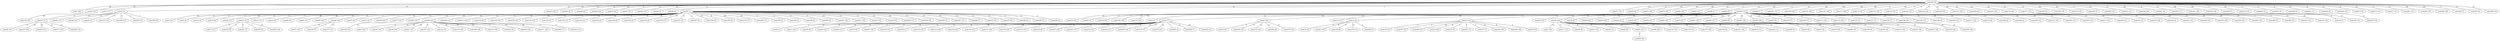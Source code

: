 graph X {
 220 [label="nodo220 (0)"];
 2 [label="nodo2 (18)"];
 4 [label="nodo4 (15)"];
 7 [label="nodo7 (17)"];
 22 [label="nodo22 (2)"];
 23 [label="nodo23 (19)"];
 26 [label="nodo26 (4)"];
 28 [label="nodo28 (2)"];
 29 [label="nodo29 (19)"];
 32 [label="nodo32 (9)"];
 37 [label="nodo37 (9)"];
 42 [label="nodo42 (15)"];
 44 [label="nodo44 (2)"];
 46 [label="nodo46 (8)"];
 50 [label="nodo50 (1)"];
 51 [label="nodo51 (13)"];
 54 [label="nodo54 (4)"];
 57 [label="nodo57 (19)"];
 78 [label="nodo78 (18)"];
 82 [label="nodo82 (20)"];
 83 [label="nodo83 (13)"];
 89 [label="nodo89 (1)"];
 92 [label="nodo92 (6)"];
 94 [label="nodo94 (15)"];
 96 [label="nodo96 (1)"];
 101 [label="nodo101 (11)"];
 109 [label="nodo109 (19)"];
 115 [label="nodo115 (19)"];
 116 [label="nodo116 (16)"];
 117 [label="nodo117 (20)"];
 131 [label="nodo131 (2)"];
 133 [label="nodo133 (19)"];
 137 [label="nodo137 (4)"];
 141 [label="nodo141 (4)"];
 143 [label="nodo143 (14)"];
 144 [label="nodo144 (10)"];
 151 [label="nodo151 (19)"];
 160 [label="nodo160 (12)"];
 163 [label="nodo163 (12)"];
 170 [label="nodo170 (18)"];
 177 [label="nodo177 (13)"];
 183 [label="nodo183 (4)"];
 184 [label="nodo184 (16)"];
 193 [label="nodo193 (12)"];
 199 [label="nodo199 (7)"];
 209 [label="nodo209 (12)"];
 212 [label="nodo212 (11)"];
 218 [label="nodo218 (16)"];
 221 [label="nodo221 (6)"];
 222 [label="nodo222 (17)"];
 231 [label="nodo231 (16)"];
 234 [label="nodo234 (10)"];
 240 [label="nodo240 (7)"];
 243 [label="nodo243 (12)"];
 245 [label="nodo245 (1)"];
 252 [label="nodo252 (3)"];
 259 [label="nodo259 (2)"];
 263 [label="nodo263 (11)"];
 264 [label="nodo264 (6)"];
 265 [label="nodo265 (15)"];
 273 [label="nodo273 (6)"];
 275 [label="nodo275 (13)"];
 277 [label="nodo277 (3)"];
 281 [label="nodo281 (13)"];
 283 [label="nodo283 (14)"];
 284 [label="nodo284 (20)"];
 294 [label="nodo294 (7)"];
 297 [label="nodo297 (6)"];
 298 [label="nodo298 (10)"];
 0 [label="nodo0 (21)"];
 5 [label="nodo5 (5)"];
 10 [label="nodo10 (5)"];
 15 [label="nodo15 (8)"];
 20 [label="nodo20 (11)"];
 27 [label="nodo27 (5)"];
 31 [label="nodo31 (7)"];
 43 [label="nodo43 (8)"];
 60 [label="nodo60 (21)"];
 61 [label="nodo61 (21)"];
 65 [label="nodo65 (16)"];
 68 [label="nodo68 (14)"];
 71 [label="nodo71 (2)"];
 73 [label="nodo73 (2)"];
 76 [label="nodo76 (16)"];
 77 [label="nodo77 (14)"];
 80 [label="nodo80 (15)"];
 99 [label="nodo99 (21)"];
 100 [label="nodo100 (11)"];
 113 [label="nodo113 (12)"];
 114 [label="nodo114 (6)"];
 120 [label="nodo120 (15)"];
 128 [label="nodo128 (15)"];
 132 [label="nodo132 (13)"];
 135 [label="nodo135 (4)"];
 139 [label="nodo139 (17)"];
 140 [label="nodo140 (17)"];
 145 [label="nodo145 (4)"];
 148 [label="nodo148 (6)"];
 149 [label="nodo149 (9)"];
 154 [label="nodo154 (8)"];
 159 [label="nodo159 (17)"];
 162 [label="nodo162 (13)"];
 167 [label="nodo167 (5)"];
 168 [label="nodo168 (16)"];
 169 [label="nodo169 (9)"];
 176 [label="nodo176 (17)"];
 186 [label="nodo186 (17)"];
 195 [label="nodo195 (2)"];
 196 [label="nodo196 (2)"];
 198 [label="nodo198 (9)"];
 200 [label="nodo200 (4)"];
 201 [label="nodo201 (16)"];
 211 [label="nodo211 (14)"];
 213 [label="nodo213 (5)"];
 216 [label="nodo216 (5)"];
 228 [label="nodo228 (17)"];
 239 [label="nodo239 (18)"];
 242 [label="nodo242 (7)"];
 247 [label="nodo247 (17)"];
 266 [label="nodo266 (7)"];
 272 [label="nodo272 (5)"];
 276 [label="nodo276 (9)"];
 288 [label="nodo288 (4)"];
 296 [label="nodo296 (3)"];
 299 [label="nodo299 (5)"];
 35 [label="nodo35 (14)"];
 55 [label="nodo55 (4)"];
 134 [label="nodo134 (8)"];
 136 [label="nodo136 (18)"];
 153 [label="nodo153 (19)"];
 3 [label="nodo3 (5)"];
 6 [label="nodo6 (17)"];
 9 [label="nodo9 (14)"];
 13 [label="nodo13 (11)"];
 14 [label="nodo14 (2)"];
 21 [label="nodo21 (14)"];
 25 [label="nodo25 (13)"];
 30 [label="nodo30 (10)"];
 34 [label="nodo34 (8)"];
 48 [label="nodo48 (20)"];
 49 [label="nodo49 (20)"];
 52 [label="nodo52 (2)"];
 53 [label="nodo53 (8)"];
 58 [label="nodo58 (21)"];
 64 [label="nodo64 (18)"];
 74 [label="nodo74 (2)"];
 81 [label="nodo81 (15)"];
 84 [label="nodo84 (17)"];
 90 [label="nodo90 (8)"];
 91 [label="nodo91 (19)"];
 93 [label="nodo93 (19)"];
 97 [label="nodo97 (5)"];
 107 [label="nodo107 (7)"];
 108 [label="nodo108 (17)"];
 111 [label="nodo111 (13)"];
 112 [label="nodo112 (18)"];
 125 [label="nodo125 (3)"];
 127 [label="nodo127 (7)"];
 129 [label="nodo129 (7)"];
 138 [label="nodo138 (16)"];
 146 [label="nodo146 (13)"];
 156 [label="nodo156 (4)"];
 165 [label="nodo165 (17)"];
 171 [label="nodo171 (12)"];
 174 [label="nodo174 (4)"];
 180 [label="nodo180 (5)"];
 188 [label="nodo188 (2)"];
 189 [label="nodo189 (15)"];
 191 [label="nodo191 (15)"];
 202 [label="nodo202 (13)"];
 203 [label="nodo203 (13)"];
 217 [label="nodo217 (12)"];
 226 [label="nodo226 (11)"];
 233 [label="nodo233 (3)"];
 235 [label="nodo235 (18)"];
 236 [label="nodo236 (4)"];
 241 [label="nodo241 (21)"];
 246 [label="nodo246 (13)"];
 251 [label="nodo251 (16)"];
 256 [label="nodo256 (21)"];
 262 [label="nodo262 (16)"];
 268 [label="nodo268 (2)"];
 282 [label="nodo282 (4)"];
 291 [label="nodo291 (14)"];
 142 [label="nodo142 (21)"];
 253 [label="nodo253 (12)"];
 185 [label="nodo185 (22)"];
 8 [label="nodo8 (3)"];
 11 [label="nodo11 (14)"];
 40 [label="nodo40 (8)"];
 59 [label="nodo59 (12)"];
 69 [label="nodo69 (13)"];
 70 [label="nodo70 (6)"];
 87 [label="nodo87 (19)"];
 102 [label="nodo102 (12)"];
 105 [label="nodo105 (7)"];
 119 [label="nodo119 (19)"];
 123 [label="nodo123 (16)"];
 124 [label="nodo124 (20)"];
 130 [label="nodo130 (13)"];
 172 [label="nodo172 (22)"];
 178 [label="nodo178 (19)"];
 179 [label="nodo179 (15)"];
 192 [label="nodo192 (8)"];
 207 [label="nodo207 (19)"];
 223 [label="nodo223 (17)"];
 232 [label="nodo232 (15)"];
 244 [label="nodo244 (11)"];
 260 [label="nodo260 (16)"];
 274 [label="nodo274 (17)"];
 278 [label="nodo278 (21)"];
 289 [label="nodo289 (3)"];
 290 [label="nodo290 (7)"];
 292 [label="nodo292 (21)"];
 33 [label="nodo33 (6)"];
 104 [label="nodo104 (15)"];
 150 [label="nodo150 (14)"];
 205 [label="nodo205 (8)"];
 279 [label="nodo279 (19)"];
 152 [label="nodo152 (5)"];
 187 [label="nodo187 (5)"];
 206 [label="nodo206 (21)"];
 214 [label="nodo214 (8)"];
 219 [label="nodo219 (5)"];
 227 [label="nodo227 (7)"];
 237 [label="nodo237 (7)"];
 238 [label="nodo238 (10)"];
 248 [label="nodo248 (10)"];
 270 [label="nodo270 (6)"];
 16 [label="nodo16 (7)"];
 66 [label="nodo66 (17)"];
 86 [label="nodo86 (13)"];
 95 [label="nodo95 (3)"];
 121 [label="nodo121 (13)"];
 190 [label="nodo190 (13)"];
 255 [label="nodo255 (7)"];
 269 [label="nodo269 (9)"];
 75 [label="nodo75 (13)"];
 230 [label="nodo230 (5)"];
 261 [label="nodo261 (7)"];
 285 [label="nodo285 (5)"];
 295 [label="nodo295 (18)"];
 1 [label="nodo1 (16)"];
 17 [label="nodo17 (13)"];
 36 [label="nodo36 (9)"];
 41 [label="nodo41 (10)"];
 56 [label="nodo56 (4)"];
 62 [label="nodo62 (8)"];
 85 [label="nodo85 (21)"];
 98 [label="nodo98 (20)"];
 110 [label="nodo110 (13)"];
 118 [label="nodo118 (15)"];
 175 [label="nodo175 (18)"];
 194 [label="nodo194 (4)"];
 197 [label="nodo197 (18)"];
 225 [label="nodo225 (13)"];
 229 [label="nodo229 (11)"];
 249 [label="nodo249 (5)"];
 72 [label="nodo72 (15)"];
 106 [label="nodo106 (5)"];
 157 [label="nodo157 (17)"];
 166 [label="nodo166 (14)"];
 254 [label="nodo254 (18)"];
 258 [label="nodo258 (16)"];
 19 [label="nodo19 (6)"];
 24 [label="nodo24 (10)"];
 38 [label="nodo38 (18)"];
 47 [label="nodo47 (12)"];
 103 [label="nodo103 (11)"];
 122 [label="nodo122 (5)"];
 147 [label="nodo147 (18)"];
 208 [label="nodo208 (18)"];
 215 [label="nodo215 (16)"];
 224 [label="nodo224 (9)"];
 250 [label="nodo250 (12)"];
 271 [label="nodo271 (18)"];
 286 [label="nodo286 (7)"];
 293 [label="nodo293 (11)"];
 18 [label="nodo18 (7)"];
 182 [label="nodo182 (11)"];
 39 [label="nodo39 (5)"];
 67 [label="nodo67 (5)"];
 79 [label="nodo79 (18)"];
 88 [label="nodo88 (15)"];
 158 [label="nodo158 (4)"];
 181 [label="nodo181 (8)"];
 210 [label="nodo210 (16)"];
 257 [label="nodo257 (8)"];
 267 [label="nodo267 (20)"];
 12 [label="nodo12 (9)"];
 63 [label="nodo63 (10)"];
 126 [label="nodo126 (8)"];
 155 [label="nodo155 (17)"];
 280 [label="nodo280 (7)"];
 45 [label="nodo45 (14)"];
 161 [label="nodo161 (19)"];
 164 [label="nodo164 (17)"];
 173 [label="nodo173 (16)"];
 204 [label="nodo204 (15)"];
 287 [label="nodo287 (8)"];
  220 -- 2  [label="18"];
  220 -- 4  [label="15"];
  220 -- 7  [label="17"];
  220 -- 22  [label="2"];
  220 -- 23  [label="19"];
  220 -- 26  [label="4"];
  220 -- 28  [label="2"];
  220 -- 29  [label="19"];
  220 -- 32  [label="9"];
  220 -- 37  [label="9"];
  220 -- 42  [label="15"];
  220 -- 44  [label="2"];
  220 -- 46  [label="8"];
  220 -- 50  [label="1"];
  220 -- 51  [label="13"];
  220 -- 54  [label="4"];
  220 -- 57  [label="19"];
  220 -- 78  [label="18"];
  220 -- 82  [label="20"];
  220 -- 83  [label="13"];
  220 -- 89  [label="1"];
  220 -- 92  [label="6"];
  220 -- 94  [label="15"];
  220 -- 96  [label="1"];
  220 -- 101  [label="11"];
  220 -- 109  [label="19"];
  220 -- 115  [label="19"];
  220 -- 116  [label="16"];
  220 -- 117  [label="20"];
  220 -- 131  [label="2"];
  220 -- 133  [label="19"];
  220 -- 137  [label="4"];
  220 -- 141  [label="4"];
  220 -- 143  [label="14"];
  220 -- 144  [label="10"];
  220 -- 151  [label="19"];
  220 -- 160  [label="12"];
  220 -- 163  [label="12"];
  220 -- 170  [label="18"];
  220 -- 177  [label="13"];
  220 -- 183  [label="4"];
  220 -- 184  [label="16"];
  220 -- 193  [label="12"];
  220 -- 199  [label="7"];
  220 -- 209  [label="12"];
  220 -- 212  [label="11"];
  220 -- 218  [label="16"];
  220 -- 221  [label="6"];
  220 -- 222  [label="17"];
  220 -- 231  [label="16"];
  220 -- 234  [label="10"];
  220 -- 240  [label="7"];
  220 -- 243  [label="12"];
  220 -- 245  [label="1"];
  220 -- 252  [label="3"];
  220 -- 259  [label="2"];
  220 -- 263  [label="11"];
  220 -- 264  [label="6"];
  220 -- 265  [label="15"];
  220 -- 273  [label="6"];
  220 -- 275  [label="13"];
  220 -- 277  [label="3"];
  220 -- 281  [label="13"];
  220 -- 283  [label="14"];
  220 -- 284  [label="20"];
  220 -- 294  [label="7"];
  220 -- 297  [label="6"];
  220 -- 298  [label="10"];
  50 -- 0  [label="20"];
  50 -- 5  [label="4"];
  50 -- 10  [label="4"];
  50 -- 15  [label="7"];
  50 -- 20  [label="10"];
  50 -- 27  [label="4"];
  50 -- 31  [label="6"];
  50 -- 43  [label="7"];
  50 -- 60  [label="20"];
  50 -- 61  [label="20"];
  50 -- 65  [label="15"];
  50 -- 68  [label="13"];
  50 -- 71  [label="1"];
  50 -- 73  [label="1"];
  50 -- 76  [label="15"];
  50 -- 77  [label="13"];
  50 -- 80  [label="14"];
  50 -- 99  [label="20"];
  50 -- 100  [label="10"];
  50 -- 113  [label="11"];
  50 -- 114  [label="5"];
  50 -- 120  [label="14"];
  50 -- 128  [label="14"];
  50 -- 132  [label="12"];
  50 -- 135  [label="3"];
  50 -- 139  [label="16"];
  50 -- 140  [label="16"];
  50 -- 145  [label="3"];
  50 -- 148  [label="5"];
  50 -- 149  [label="8"];
  50 -- 154  [label="7"];
  50 -- 159  [label="16"];
  50 -- 162  [label="12"];
  50 -- 167  [label="4"];
  50 -- 168  [label="15"];
  50 -- 169  [label="8"];
  50 -- 176  [label="16"];
  50 -- 186  [label="16"];
  50 -- 195  [label="1"];
  50 -- 196  [label="1"];
  50 -- 198  [label="8"];
  50 -- 200  [label="3"];
  50 -- 201  [label="15"];
  50 -- 211  [label="13"];
  50 -- 213  [label="4"];
  50 -- 216  [label="4"];
  50 -- 228  [label="16"];
  50 -- 239  [label="17"];
  50 -- 242  [label="6"];
  50 -- 247  [label="16"];
  50 -- 266  [label="6"];
  50 -- 272  [label="4"];
  50 -- 276  [label="8"];
  50 -- 288  [label="3"];
  50 -- 296  [label="2"];
  50 -- 299  [label="4"];
  89 -- 35  [label="13"];
  89 -- 55  [label="3"];
  89 -- 134  [label="7"];
  89 -- 136  [label="17"];
  89 -- 153  [label="18"];
  94 -- 3  [label="4"];
  94 -- 6  [label="16"];
  94 -- 9  [label="13"];
  94 -- 13  [label="10"];
  94 -- 14  [label="1"];
  94 -- 21  [label="13"];
  94 -- 25  [label="12"];
  94 -- 30  [label="9"];
  94 -- 34  [label="7"];
  94 -- 48  [label="19"];
  94 -- 49  [label="19"];
  94 -- 52  [label="1"];
  94 -- 53  [label="7"];
  94 -- 58  [label="20"];
  94 -- 64  [label="17"];
  94 -- 74  [label="1"];
  94 -- 81  [label="14"];
  94 -- 84  [label="16"];
  94 -- 90  [label="7"];
  94 -- 91  [label="18"];
  94 -- 93  [label="18"];
  94 -- 97  [label="4"];
  94 -- 107  [label="6"];
  94 -- 108  [label="16"];
  94 -- 111  [label="12"];
  94 -- 112  [label="17"];
  94 -- 125  [label="2"];
  94 -- 127  [label="6"];
  94 -- 129  [label="6"];
  94 -- 138  [label="15"];
  94 -- 146  [label="12"];
  94 -- 156  [label="3"];
  94 -- 165  [label="16"];
  94 -- 171  [label="11"];
  94 -- 174  [label="3"];
  94 -- 180  [label="4"];
  94 -- 188  [label="1"];
  94 -- 189  [label="14"];
  94 -- 191  [label="14"];
  94 -- 202  [label="12"];
  94 -- 203  [label="12"];
  94 -- 217  [label="11"];
  94 -- 226  [label="10"];
  94 -- 233  [label="2"];
  94 -- 235  [label="17"];
  94 -- 236  [label="3"];
  94 -- 241  [label="20"];
  94 -- 246  [label="12"];
  94 -- 251  [label="15"];
  94 -- 256  [label="20"];
  94 -- 262  [label="15"];
  94 -- 268  [label="1"];
  94 -- 282  [label="3"];
  94 -- 291  [label="13"];
  96 -- 142  [label="20"];
  245 -- 253  [label="11"];
  4 -- 185  [label="20"];
  6 -- 8  [label="1"];
  6 -- 11  [label="12"];
  6 -- 40  [label="6"];
  6 -- 59  [label="10"];
  6 -- 69  [label="11"];
  6 -- 70  [label="4"];
  6 -- 87  [label="17"];
  6 -- 102  [label="10"];
  6 -- 105  [label="5"];
  6 -- 119  [label="17"];
  6 -- 123  [label="14"];
  6 -- 124  [label="18"];
  6 -- 130  [label="11"];
  6 -- 172  [label="20"];
  6 -- 178  [label="17"];
  6 -- 179  [label="13"];
  6 -- 192  [label="6"];
  6 -- 207  [label="17"];
  6 -- 223  [label="15"];
  6 -- 232  [label="13"];
  6 -- 244  [label="9"];
  6 -- 260  [label="14"];
  6 -- 274  [label="15"];
  6 -- 278  [label="19"];
  6 -- 289  [label="1"];
  6 -- 290  [label="5"];
  6 -- 292  [label="19"];
  9 -- 33  [label="4"];
  9 -- 104  [label="13"];
  9 -- 150  [label="12"];
  9 -- 205  [label="6"];
  9 -- 279  [label="17"];
  21 -- 152  [label="3"];
  21 -- 187  [label="3"];
  21 -- 206  [label="19"];
  21 -- 214  [label="6"];
  21 -- 219  [label="3"];
  21 -- 227  [label="5"];
  21 -- 237  [label="5"];
  21 -- 238  [label="8"];
  21 -- 248  [label="8"];
  21 -- 270  [label="4"];
  22 -- 16  [label="5"];
  22 -- 66  [label="15"];
  22 -- 86  [label="11"];
  22 -- 95  [label="1"];
  22 -- 121  [label="11"];
  22 -- 190  [label="11"];
  22 -- 255  [label="5"];
  22 -- 269  [label="7"];
  27 -- 75  [label="11"];
  27 -- 230  [label="3"];
  27 -- 261  [label="5"];
  27 -- 285  [label="3"];
  27 -- 295  [label="16"];
  30 -- 1  [label="14"];
  30 -- 17  [label="11"];
  30 -- 36  [label="7"];
  30 -- 41  [label="8"];
  30 -- 56  [label="2"];
  30 -- 62  [label="6"];
  30 -- 85  [label="19"];
  30 -- 98  [label="18"];
  30 -- 110  [label="11"];
  30 -- 118  [label="13"];
  30 -- 175  [label="16"];
  30 -- 194  [label="2"];
  30 -- 197  [label="16"];
  30 -- 225  [label="11"];
  30 -- 229  [label="9"];
  30 -- 249  [label="3"];
  68 -- 72  [label="13"];
  68 -- 106  [label="3"];
  68 -- 157  [label="15"];
  77 -- 166  [label="12"];
  93 -- 254  [label="16"];
  93 -- 258  [label="14"];
  99 -- 19  [label="4"];
  99 -- 24  [label="8"];
  99 -- 38  [label="16"];
  99 -- 47  [label="10"];
  99 -- 103  [label="9"];
  99 -- 122  [label="3"];
  99 -- 147  [label="16"];
  99 -- 208  [label="16"];
  99 -- 215  [label="14"];
  99 -- 224  [label="7"];
  99 -- 250  [label="10"];
  99 -- 271  [label="16"];
  99 -- 286  [label="5"];
  99 -- 293  [label="9"];
  177 -- 18  [label="5"];
  177 -- 182  [label="9"];
  52 -- 39  [label="3"];
  52 -- 67  [label="3"];
  52 -- 79  [label="16"];
  52 -- 88  [label="13"];
  52 -- 158  [label="2"];
  52 -- 181  [label="6"];
  52 -- 210  [label="14"];
  52 -- 257  [label="6"];
  52 -- 267  [label="18"];
  14 -- 12  [label="7"];
  14 -- 63  [label="8"];
  14 -- 126  [label="6"];
  14 -- 155  [label="15"];
  14 -- 280  [label="5"];
  16 -- 45  [label="11"];
  16 -- 161  [label="16"];
  16 -- 164  [label="14"];
  16 -- 173  [label="13"];
  16 -- 204  [label="12"];
  85 -- 287  [label="5"];
}
